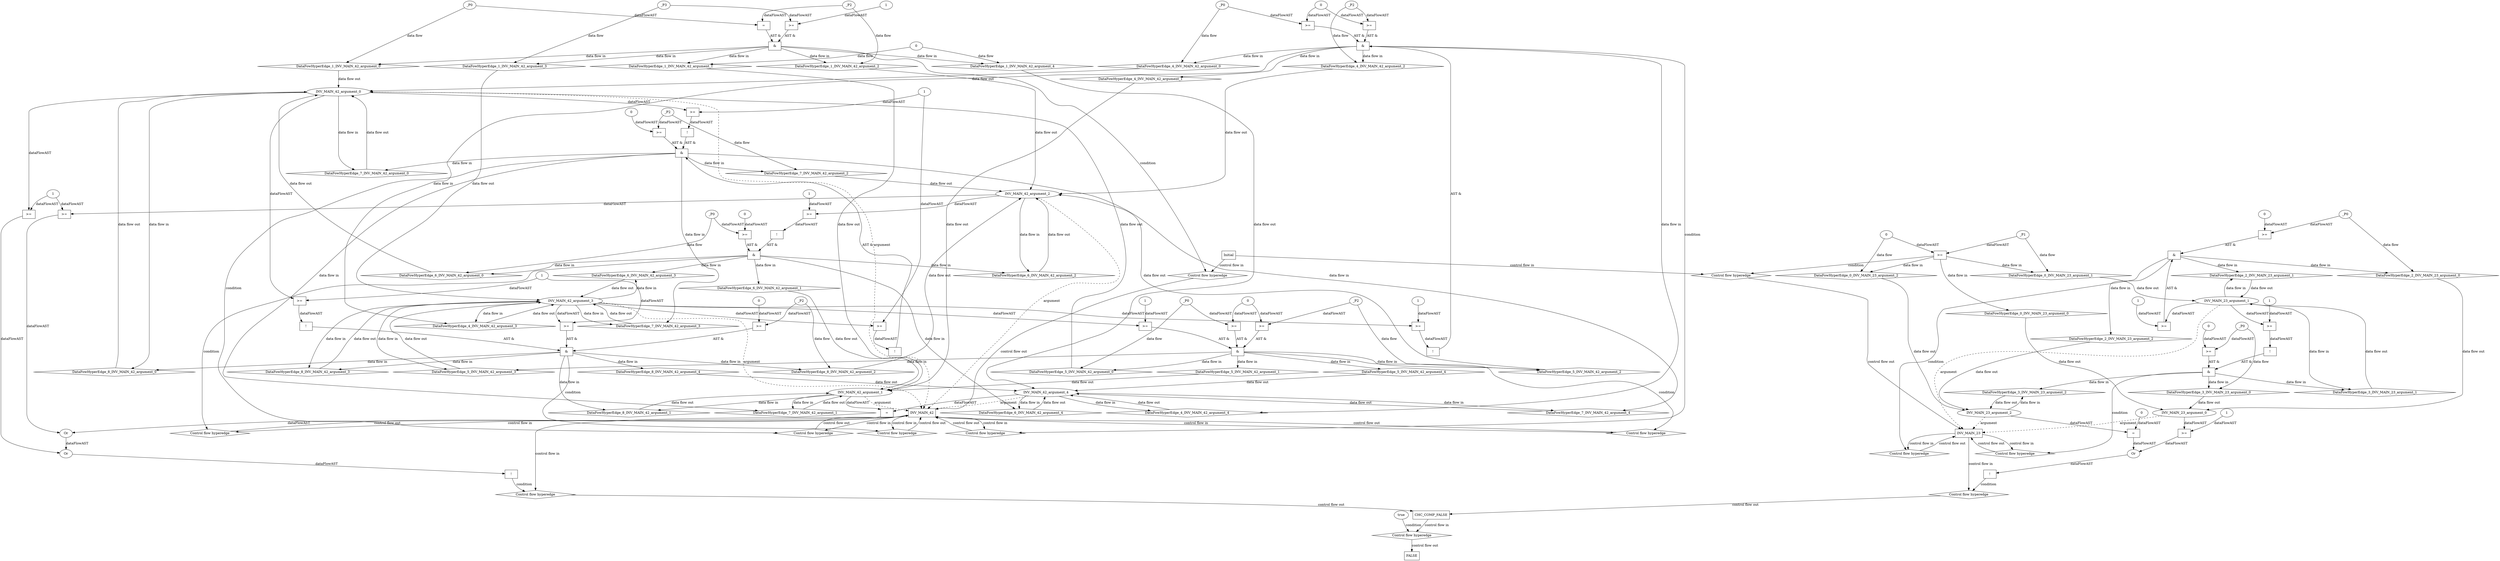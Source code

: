 digraph dag {
"CHC_COMP_FALSE" [label="CHC_COMP_FALSE" nodeName="CHC_COMP_FALSE" class=cfn  shape="rect"];
"INV_MAIN_23" [label="INV_MAIN_23" nodeName="INV_MAIN_23" class=cfn  shape="rect"];
"INV_MAIN_42" [label="INV_MAIN_42" nodeName="INV_MAIN_42" class=cfn  shape="rect"];
FALSE [label="FALSE" nodeName=FALSE class=cfn  shape="rect"];
Initial [label="Initial" nodeName=Initial class=cfn  shape="rect"];
ControlFowHyperEdge_0 [label="Control flow hyperedge" nodeName=ControlFowHyperEdge_0 class=controlFlowHyperEdge shape="diamond"];
"Initial" -> ControlFowHyperEdge_0 [label="control flow in"]
ControlFowHyperEdge_0 -> "INV_MAIN_23" [label="control flow out"]
ControlFowHyperEdge_1 [label="Control flow hyperedge" nodeName=ControlFowHyperEdge_1 class=controlFlowHyperEdge shape="diamond"];
"Initial" -> ControlFowHyperEdge_1 [label="control flow in"]
ControlFowHyperEdge_1 -> "INV_MAIN_42" [label="control flow out"]
ControlFowHyperEdge_2 [label="Control flow hyperedge" nodeName=ControlFowHyperEdge_2 class=controlFlowHyperEdge shape="diamond"];
"INV_MAIN_23" -> ControlFowHyperEdge_2 [label="control flow in"]
ControlFowHyperEdge_2 -> "INV_MAIN_23" [label="control flow out"]
ControlFowHyperEdge_3 [label="Control flow hyperedge" nodeName=ControlFowHyperEdge_3 class=controlFlowHyperEdge shape="diamond"];
"INV_MAIN_23" -> ControlFowHyperEdge_3 [label="control flow in"]
ControlFowHyperEdge_3 -> "INV_MAIN_23" [label="control flow out"]
ControlFowHyperEdge_4 [label="Control flow hyperedge" nodeName=ControlFowHyperEdge_4 class=controlFlowHyperEdge shape="diamond"];
"INV_MAIN_42" -> ControlFowHyperEdge_4 [label="control flow in"]
ControlFowHyperEdge_4 -> "INV_MAIN_42" [label="control flow out"]
ControlFowHyperEdge_5 [label="Control flow hyperedge" nodeName=ControlFowHyperEdge_5 class=controlFlowHyperEdge shape="diamond"];
"INV_MAIN_42" -> ControlFowHyperEdge_5 [label="control flow in"]
ControlFowHyperEdge_5 -> "INV_MAIN_42" [label="control flow out"]
ControlFowHyperEdge_6 [label="Control flow hyperedge" nodeName=ControlFowHyperEdge_6 class=controlFlowHyperEdge shape="diamond"];
"INV_MAIN_42" -> ControlFowHyperEdge_6 [label="control flow in"]
ControlFowHyperEdge_6 -> "INV_MAIN_42" [label="control flow out"]
ControlFowHyperEdge_7 [label="Control flow hyperedge" nodeName=ControlFowHyperEdge_7 class=controlFlowHyperEdge shape="diamond"];
"INV_MAIN_42" -> ControlFowHyperEdge_7 [label="control flow in"]
ControlFowHyperEdge_7 -> "INV_MAIN_42" [label="control flow out"]
ControlFowHyperEdge_8 [label="Control flow hyperedge" nodeName=ControlFowHyperEdge_8 class=controlFlowHyperEdge shape="diamond"];
"INV_MAIN_42" -> ControlFowHyperEdge_8 [label="control flow in"]
ControlFowHyperEdge_8 -> "INV_MAIN_42" [label="control flow out"]
ControlFowHyperEdge_9 [label="Control flow hyperedge" nodeName=ControlFowHyperEdge_9 class=controlFlowHyperEdge shape="diamond"];
"INV_MAIN_23" -> ControlFowHyperEdge_9 [label="control flow in"]
ControlFowHyperEdge_9 -> "CHC_COMP_FALSE" [label="control flow out"]
ControlFowHyperEdge_10 [label="Control flow hyperedge" nodeName=ControlFowHyperEdge_10 class=controlFlowHyperEdge shape="diamond"];
"INV_MAIN_42" -> ControlFowHyperEdge_10 [label="control flow in"]
ControlFowHyperEdge_10 -> "CHC_COMP_FALSE" [label="control flow out"]
ControlFowHyperEdge_11 [label="Control flow hyperedge" nodeName=ControlFowHyperEdge_11 class=controlFlowHyperEdge shape="diamond"];
"CHC_COMP_FALSE" -> ControlFowHyperEdge_11 [label="control flow in"]
ControlFowHyperEdge_11 -> "FALSE" [label="control flow out"]
"INV_MAIN_23_argument_0" [label="INV_MAIN_23_argument_0" nodeName=argument0 class=argument  head="INV_MAIN_23" shape="oval"];
"INV_MAIN_23_argument_0" -> "INV_MAIN_23"[label="argument" style="dashed"]
"INV_MAIN_23_argument_1" [label="INV_MAIN_23_argument_1" nodeName=argument1 class=argument  head="INV_MAIN_23" shape="oval"];
"INV_MAIN_23_argument_1" -> "INV_MAIN_23"[label="argument" style="dashed"]
"INV_MAIN_23_argument_2" [label="INV_MAIN_23_argument_2" nodeName=argument2 class=argument  head="INV_MAIN_23" shape="oval"];
"INV_MAIN_23_argument_2" -> "INV_MAIN_23"[label="argument" style="dashed"]
"INV_MAIN_42_argument_0" [label="INV_MAIN_42_argument_0" nodeName=argument0 class=argument  head="INV_MAIN_42" shape="oval"];
"INV_MAIN_42_argument_0" -> "INV_MAIN_42"[label="argument" style="dashed"]
"INV_MAIN_42_argument_1" [label="INV_MAIN_42_argument_1" nodeName=argument1 class=argument  head="INV_MAIN_42" shape="oval"];
"INV_MAIN_42_argument_1" -> "INV_MAIN_42"[label="argument" style="dashed"]
"INV_MAIN_42_argument_2" [label="INV_MAIN_42_argument_2" nodeName=argument2 class=argument  head="INV_MAIN_42" shape="oval"];
"INV_MAIN_42_argument_2" -> "INV_MAIN_42"[label="argument" style="dashed"]
"INV_MAIN_42_argument_3" [label="INV_MAIN_42_argument_3" nodeName=argument3 class=argument  head="INV_MAIN_42" shape="oval"];
"INV_MAIN_42_argument_3" -> "INV_MAIN_42"[label="argument" style="dashed"]
"INV_MAIN_42_argument_4" [label="INV_MAIN_42_argument_4" nodeName=argument4 class=argument  head="INV_MAIN_42" shape="oval"];
"INV_MAIN_42_argument_4" -> "INV_MAIN_42"[label="argument" style="dashed"]

"xxxINV_MAIN_23___Initial_0xxxguard_0_node_0" [label=">=" nodeName="xxxINV_MAIN_23___Initial_0xxxguard_0_node_0" class=Operator  shape="rect"];
"xxxINV_MAIN_23___Initial_0xxxdataFlow1_node_0" -> "xxxINV_MAIN_23___Initial_0xxxguard_0_node_0"[label="dataFlowAST"]
"xxxINV_MAIN_23___Initial_0xxxdataFlow_0_node_0" -> "xxxINV_MAIN_23___Initial_0xxxguard_0_node_0"[label="dataFlowAST"]

"xxxINV_MAIN_23___Initial_0xxxguard_0_node_0" -> "ControlFowHyperEdge_0" [label="condition"];
"xxxINV_MAIN_23___Initial_0xxxdataFlow_0_node_0" [label="_P1" nodeName="xxxINV_MAIN_23___Initial_0xxxdataFlow_0_node_0" class=Constant ];

"xxxINV_MAIN_23___Initial_0xxxdataFlow_0_node_0" -> "DataFowHyperEdge_0_INV_MAIN_23_argument_1" [label="data flow"];
"xxxINV_MAIN_23___Initial_0xxxdataFlow1_node_0" [label="0" nodeName="xxxINV_MAIN_23___Initial_0xxxdataFlow1_node_0" class=Literal ];

"xxxINV_MAIN_23___Initial_0xxxdataFlow1_node_0" -> "DataFowHyperEdge_0_INV_MAIN_23_argument_2" [label="data flow"];
"xxxINV_MAIN_42___Initial_1xxx_and" [label="&" nodeName="xxxINV_MAIN_42___Initial_1xxx_and" class=Operator shape="rect"];
"xxxINV_MAIN_42___Initial_1xxxguard_0_node_0" [label=">=" nodeName="xxxINV_MAIN_42___Initial_1xxxguard_0_node_0" class=Operator  shape="rect"];
"xxxINV_MAIN_42___Initial_1xxxguard_0_node_2" [label="1" nodeName="xxxINV_MAIN_42___Initial_1xxxguard_0_node_2" class=Literal ];
"xxxINV_MAIN_42___Initial_1xxxdataFlow3_node_0" -> "xxxINV_MAIN_42___Initial_1xxxguard_0_node_0"[label="dataFlowAST"]
"xxxINV_MAIN_42___Initial_1xxxguard_0_node_2" -> "xxxINV_MAIN_42___Initial_1xxxguard_0_node_0"[label="dataFlowAST"]

"xxxINV_MAIN_42___Initial_1xxxguard_0_node_0" -> "xxxINV_MAIN_42___Initial_1xxx_and" [label="AST &"];
"xxxINV_MAIN_42___Initial_1xxxguard1_node_0" [label="=" nodeName="xxxINV_MAIN_42___Initial_1xxxguard1_node_0" class=Operator  shape="rect"];
"xxxINV_MAIN_42___Initial_1xxxdataFlow_0_node_0" -> "xxxINV_MAIN_42___Initial_1xxxguard1_node_0"[label="dataFlowAST"]
"xxxINV_MAIN_42___Initial_1xxxdataFlow4_node_0" -> "xxxINV_MAIN_42___Initial_1xxxguard1_node_0"[label="dataFlowAST"]

"xxxINV_MAIN_42___Initial_1xxxguard1_node_0" -> "xxxINV_MAIN_42___Initial_1xxx_and" [label="AST &"];
"xxxINV_MAIN_42___Initial_1xxx_and" -> "ControlFowHyperEdge_1" [label="condition"];
"xxxINV_MAIN_42___Initial_1xxxdataFlow_0_node_0" [label="_P0" nodeName="xxxINV_MAIN_42___Initial_1xxxdataFlow_0_node_0" class=Constant ];

"xxxINV_MAIN_42___Initial_1xxxdataFlow_0_node_0" -> "DataFowHyperEdge_1_INV_MAIN_42_argument_0" [label="data flow"];
"xxxINV_MAIN_42___Initial_1xxxdataFlow1_node_0" [label="0" nodeName="xxxINV_MAIN_42___Initial_1xxxdataFlow1_node_0" class=Literal ];

"xxxINV_MAIN_42___Initial_1xxxdataFlow1_node_0" -> "DataFowHyperEdge_1_INV_MAIN_42_argument_4" [label="data flow"];

"xxxINV_MAIN_42___Initial_1xxxdataFlow1_node_0" -> "DataFowHyperEdge_1_INV_MAIN_42_argument_1" [label="data flow"];
"xxxINV_MAIN_42___Initial_1xxxdataFlow3_node_0" [label="_P3" nodeName="xxxINV_MAIN_42___Initial_1xxxdataFlow3_node_0" class=Constant ];

"xxxINV_MAIN_42___Initial_1xxxdataFlow3_node_0" -> "DataFowHyperEdge_1_INV_MAIN_42_argument_3" [label="data flow"];
"xxxINV_MAIN_42___Initial_1xxxdataFlow4_node_0" [label="_P2" nodeName="xxxINV_MAIN_42___Initial_1xxxdataFlow4_node_0" class=Constant ];

"xxxINV_MAIN_42___Initial_1xxxdataFlow4_node_0" -> "DataFowHyperEdge_1_INV_MAIN_42_argument_2" [label="data flow"];
"xxxINV_MAIN_23___INV_MAIN_23_2xxx_and" [label="&" nodeName="xxxINV_MAIN_23___INV_MAIN_23_2xxx_and" class=Operator shape="rect"];
"xxxINV_MAIN_23___INV_MAIN_23_2xxxguard_0_node_0" [label=">=" nodeName="xxxINV_MAIN_23___INV_MAIN_23_2xxxguard_0_node_0" class=Operator  shape="rect"];
"xxxINV_MAIN_23___INV_MAIN_23_2xxxguard_0_node_2" [label="1" nodeName="xxxINV_MAIN_23___INV_MAIN_23_2xxxguard_0_node_2" class=Literal ];
"INV_MAIN_23_argument_1" -> "xxxINV_MAIN_23___INV_MAIN_23_2xxxguard_0_node_0"[label="dataFlowAST"]
"xxxINV_MAIN_23___INV_MAIN_23_2xxxguard_0_node_2" -> "xxxINV_MAIN_23___INV_MAIN_23_2xxxguard_0_node_0"[label="dataFlowAST"]

"xxxINV_MAIN_23___INV_MAIN_23_2xxxguard_0_node_0" -> "xxxINV_MAIN_23___INV_MAIN_23_2xxx_and" [label="AST &"];
"xxxINV_MAIN_23___INV_MAIN_23_2xxxguard1_node_0" [label=">=" nodeName="xxxINV_MAIN_23___INV_MAIN_23_2xxxguard1_node_0" class=Operator  shape="rect"];
"xxxINV_MAIN_23___INV_MAIN_23_2xxxguard1_node_2" [label="0" nodeName="xxxINV_MAIN_23___INV_MAIN_23_2xxxguard1_node_2" class=Literal ];
"xxxINV_MAIN_23___INV_MAIN_23_2xxxdataFlow_0_node_0" -> "xxxINV_MAIN_23___INV_MAIN_23_2xxxguard1_node_0"[label="dataFlowAST"]
"xxxINV_MAIN_23___INV_MAIN_23_2xxxguard1_node_2" -> "xxxINV_MAIN_23___INV_MAIN_23_2xxxguard1_node_0"[label="dataFlowAST"]

"xxxINV_MAIN_23___INV_MAIN_23_2xxxguard1_node_0" -> "xxxINV_MAIN_23___INV_MAIN_23_2xxx_and" [label="AST &"];
"xxxINV_MAIN_23___INV_MAIN_23_2xxx_and" -> "ControlFowHyperEdge_2" [label="condition"];
"xxxINV_MAIN_23___INV_MAIN_23_2xxxdataFlow_0_node_0" [label="_P0" nodeName="xxxINV_MAIN_23___INV_MAIN_23_2xxxdataFlow_0_node_0" class=Constant ];

"xxxINV_MAIN_23___INV_MAIN_23_2xxxdataFlow_0_node_0" -> "DataFowHyperEdge_2_INV_MAIN_23_argument_0" [label="data flow"];
"xxxINV_MAIN_23___INV_MAIN_23_3xxx_and" [label="&" nodeName="xxxINV_MAIN_23___INV_MAIN_23_3xxx_and" class=Operator shape="rect"];
"xxxINV_MAIN_23___INV_MAIN_23_3xxxguard_0_node_0" [label="!" nodeName="xxxINV_MAIN_23___INV_MAIN_23_3xxxguard_0_node_0" class=Operator shape="rect"];
"xxxINV_MAIN_23___INV_MAIN_23_3xxxguard_0_node_1" [label=">=" nodeName="xxxINV_MAIN_23___INV_MAIN_23_3xxxguard_0_node_1" class=Operator  shape="rect"];
"xxxINV_MAIN_23___INV_MAIN_23_3xxxguard_0_node_3" [label="1" nodeName="xxxINV_MAIN_23___INV_MAIN_23_3xxxguard_0_node_3" class=Literal ];
"xxxINV_MAIN_23___INV_MAIN_23_3xxxguard_0_node_1" -> "xxxINV_MAIN_23___INV_MAIN_23_3xxxguard_0_node_0"[label="dataFlowAST"]
"INV_MAIN_23_argument_1" -> "xxxINV_MAIN_23___INV_MAIN_23_3xxxguard_0_node_1"[label="dataFlowAST"]
"xxxINV_MAIN_23___INV_MAIN_23_3xxxguard_0_node_3" -> "xxxINV_MAIN_23___INV_MAIN_23_3xxxguard_0_node_1"[label="dataFlowAST"]

"xxxINV_MAIN_23___INV_MAIN_23_3xxxguard_0_node_0" -> "xxxINV_MAIN_23___INV_MAIN_23_3xxx_and" [label="AST &"];
"xxxINV_MAIN_23___INV_MAIN_23_3xxxguard1_node_0" [label=">=" nodeName="xxxINV_MAIN_23___INV_MAIN_23_3xxxguard1_node_0" class=Operator  shape="rect"];
"xxxINV_MAIN_23___INV_MAIN_23_3xxxguard1_node_2" [label="0" nodeName="xxxINV_MAIN_23___INV_MAIN_23_3xxxguard1_node_2" class=Literal ];
"xxxINV_MAIN_23___INV_MAIN_23_3xxxdataFlow_0_node_0" -> "xxxINV_MAIN_23___INV_MAIN_23_3xxxguard1_node_0"[label="dataFlowAST"]
"xxxINV_MAIN_23___INV_MAIN_23_3xxxguard1_node_2" -> "xxxINV_MAIN_23___INV_MAIN_23_3xxxguard1_node_0"[label="dataFlowAST"]

"xxxINV_MAIN_23___INV_MAIN_23_3xxxguard1_node_0" -> "xxxINV_MAIN_23___INV_MAIN_23_3xxx_and" [label="AST &"];
"xxxINV_MAIN_23___INV_MAIN_23_3xxx_and" -> "ControlFowHyperEdge_3" [label="condition"];
"xxxINV_MAIN_23___INV_MAIN_23_3xxxdataFlow_0_node_0" [label="_P0" nodeName="xxxINV_MAIN_23___INV_MAIN_23_3xxxdataFlow_0_node_0" class=Constant ];

"xxxINV_MAIN_23___INV_MAIN_23_3xxxdataFlow_0_node_0" -> "DataFowHyperEdge_3_INV_MAIN_23_argument_0" [label="data flow"];
"xxxINV_MAIN_42___INV_MAIN_42_4xxx_and" [label="&" nodeName="xxxINV_MAIN_42___INV_MAIN_42_4xxx_and" class=Operator shape="rect"];
"xxxINV_MAIN_42___INV_MAIN_42_4xxxguard_0_node_0" [label="!" nodeName="xxxINV_MAIN_42___INV_MAIN_42_4xxxguard_0_node_0" class=Operator shape="rect"];
"xxxINV_MAIN_42___INV_MAIN_42_4xxxguard_0_node_1" [label=">=" nodeName="xxxINV_MAIN_42___INV_MAIN_42_4xxxguard_0_node_1" class=Operator  shape="rect"];
"xxxINV_MAIN_42___INV_MAIN_42_4xxxguard_0_node_3" [label="1" nodeName="xxxINV_MAIN_42___INV_MAIN_42_4xxxguard_0_node_3" class=Literal ];
"xxxINV_MAIN_42___INV_MAIN_42_4xxxguard_0_node_1" -> "xxxINV_MAIN_42___INV_MAIN_42_4xxxguard_0_node_0"[label="dataFlowAST"]
"INV_MAIN_42_argument_3" -> "xxxINV_MAIN_42___INV_MAIN_42_4xxxguard_0_node_1"[label="dataFlowAST"]
"xxxINV_MAIN_42___INV_MAIN_42_4xxxguard_0_node_3" -> "xxxINV_MAIN_42___INV_MAIN_42_4xxxguard_0_node_1"[label="dataFlowAST"]

"xxxINV_MAIN_42___INV_MAIN_42_4xxxguard_0_node_0" -> "xxxINV_MAIN_42___INV_MAIN_42_4xxx_and" [label="AST &"];
"xxxINV_MAIN_42___INV_MAIN_42_4xxxguard1_node_0" [label=">=" nodeName="xxxINV_MAIN_42___INV_MAIN_42_4xxxguard1_node_0" class=Operator  shape="rect"];
"xxxINV_MAIN_42___INV_MAIN_42_4xxxguard1_node_2" [label="0" nodeName="xxxINV_MAIN_42___INV_MAIN_42_4xxxguard1_node_2" class=Literal ];
"xxxINV_MAIN_42___INV_MAIN_42_4xxxdataFlow_0_node_0" -> "xxxINV_MAIN_42___INV_MAIN_42_4xxxguard1_node_0"[label="dataFlowAST"]
"xxxINV_MAIN_42___INV_MAIN_42_4xxxguard1_node_2" -> "xxxINV_MAIN_42___INV_MAIN_42_4xxxguard1_node_0"[label="dataFlowAST"]

"xxxINV_MAIN_42___INV_MAIN_42_4xxxguard1_node_0" -> "xxxINV_MAIN_42___INV_MAIN_42_4xxx_and" [label="AST &"];
"xxxINV_MAIN_42___INV_MAIN_42_4xxxguard2_node_0" [label=">=" nodeName="xxxINV_MAIN_42___INV_MAIN_42_4xxxguard2_node_0" class=Operator  shape="rect"];
"xxxINV_MAIN_42___INV_MAIN_42_4xxxdataFlow1_node_0" -> "xxxINV_MAIN_42___INV_MAIN_42_4xxxguard2_node_0"[label="dataFlowAST"]
"xxxINV_MAIN_42___INV_MAIN_42_4xxxguard1_node_2" -> "xxxINV_MAIN_42___INV_MAIN_42_4xxxguard2_node_0"[label="dataFlowAST"]

"xxxINV_MAIN_42___INV_MAIN_42_4xxxguard2_node_0" -> "xxxINV_MAIN_42___INV_MAIN_42_4xxx_and" [label="AST &"];
"xxxINV_MAIN_42___INV_MAIN_42_4xxx_and" -> "ControlFowHyperEdge_4" [label="condition"];
"xxxINV_MAIN_42___INV_MAIN_42_4xxxdataFlow_0_node_0" [label="_P0" nodeName="xxxINV_MAIN_42___INV_MAIN_42_4xxxdataFlow_0_node_0" class=Constant ];

"xxxINV_MAIN_42___INV_MAIN_42_4xxxdataFlow_0_node_0" -> "DataFowHyperEdge_4_INV_MAIN_42_argument_0" [label="data flow"];
"xxxINV_MAIN_42___INV_MAIN_42_4xxxdataFlow1_node_0" [label="_P2" nodeName="xxxINV_MAIN_42___INV_MAIN_42_4xxxdataFlow1_node_0" class=Constant ];

"xxxINV_MAIN_42___INV_MAIN_42_4xxxdataFlow1_node_0" -> "DataFowHyperEdge_4_INV_MAIN_42_argument_2" [label="data flow"];
"xxxINV_MAIN_42___INV_MAIN_42_5xxx_and" [label="&" nodeName="xxxINV_MAIN_42___INV_MAIN_42_5xxx_and" class=Operator shape="rect"];
"xxxINV_MAIN_42___INV_MAIN_42_5xxxguard_0_node_0" [label=">=" nodeName="xxxINV_MAIN_42___INV_MAIN_42_5xxxguard_0_node_0" class=Operator  shape="rect"];
"xxxINV_MAIN_42___INV_MAIN_42_5xxxguard_0_node_2" [label="0" nodeName="xxxINV_MAIN_42___INV_MAIN_42_5xxxguard_0_node_2" class=Literal ];
"xxxINV_MAIN_42___INV_MAIN_42_5xxxdataFlow_0_node_0" -> "xxxINV_MAIN_42___INV_MAIN_42_5xxxguard_0_node_0"[label="dataFlowAST"]
"xxxINV_MAIN_42___INV_MAIN_42_5xxxguard_0_node_2" -> "xxxINV_MAIN_42___INV_MAIN_42_5xxxguard_0_node_0"[label="dataFlowAST"]

"xxxINV_MAIN_42___INV_MAIN_42_5xxxguard_0_node_0" -> "xxxINV_MAIN_42___INV_MAIN_42_5xxx_and" [label="AST &"];
"xxxINV_MAIN_42___INV_MAIN_42_5xxxguard1_node_0" [label=">=" nodeName="xxxINV_MAIN_42___INV_MAIN_42_5xxxguard1_node_0" class=Operator  shape="rect"];
"xxxINV_MAIN_42___INV_MAIN_42_5xxxdataFlow1_node_0" -> "xxxINV_MAIN_42___INV_MAIN_42_5xxxguard1_node_0"[label="dataFlowAST"]
"xxxINV_MAIN_42___INV_MAIN_42_5xxxguard_0_node_2" -> "xxxINV_MAIN_42___INV_MAIN_42_5xxxguard1_node_0"[label="dataFlowAST"]

"xxxINV_MAIN_42___INV_MAIN_42_5xxxguard1_node_0" -> "xxxINV_MAIN_42___INV_MAIN_42_5xxx_and" [label="AST &"];
"xxxINV_MAIN_42___INV_MAIN_42_5xxxguard2_node_0" [label=">=" nodeName="xxxINV_MAIN_42___INV_MAIN_42_5xxxguard2_node_0" class=Operator  shape="rect"];
"xxxINV_MAIN_42___INV_MAIN_42_5xxxguard2_node_2" [label="1" nodeName="xxxINV_MAIN_42___INV_MAIN_42_5xxxguard2_node_2" class=Literal ];
"INV_MAIN_42_argument_3" -> "xxxINV_MAIN_42___INV_MAIN_42_5xxxguard2_node_0"[label="dataFlowAST"]
"xxxINV_MAIN_42___INV_MAIN_42_5xxxguard2_node_2" -> "xxxINV_MAIN_42___INV_MAIN_42_5xxxguard2_node_0"[label="dataFlowAST"]

"xxxINV_MAIN_42___INV_MAIN_42_5xxxguard2_node_0" -> "xxxINV_MAIN_42___INV_MAIN_42_5xxx_and" [label="AST &"];
"xxxINV_MAIN_42___INV_MAIN_42_5xxx_and" -> "ControlFowHyperEdge_5" [label="condition"];
"xxxINV_MAIN_42___INV_MAIN_42_5xxxdataFlow_0_node_0" [label="_P0" nodeName="xxxINV_MAIN_42___INV_MAIN_42_5xxxdataFlow_0_node_0" class=Constant ];

"xxxINV_MAIN_42___INV_MAIN_42_5xxxdataFlow_0_node_0" -> "DataFowHyperEdge_5_INV_MAIN_42_argument_0" [label="data flow"];
"xxxINV_MAIN_42___INV_MAIN_42_5xxxdataFlow1_node_0" [label="_P2" nodeName="xxxINV_MAIN_42___INV_MAIN_42_5xxxdataFlow1_node_0" class=Constant ];

"xxxINV_MAIN_42___INV_MAIN_42_5xxxdataFlow1_node_0" -> "DataFowHyperEdge_5_INV_MAIN_42_argument_2" [label="data flow"];
"xxxINV_MAIN_42___INV_MAIN_42_6xxx_and" [label="&" nodeName="xxxINV_MAIN_42___INV_MAIN_42_6xxx_and" class=Operator shape="rect"];
"xxxINV_MAIN_42___INV_MAIN_42_6xxxguard_0_node_0" [label="!" nodeName="xxxINV_MAIN_42___INV_MAIN_42_6xxxguard_0_node_0" class=Operator shape="rect"];
"xxxINV_MAIN_42___INV_MAIN_42_6xxxguard_0_node_1" [label=">=" nodeName="xxxINV_MAIN_42___INV_MAIN_42_6xxxguard_0_node_1" class=Operator  shape="rect"];
"xxxINV_MAIN_42___INV_MAIN_42_6xxxguard_0_node_3" [label="1" nodeName="xxxINV_MAIN_42___INV_MAIN_42_6xxxguard_0_node_3" class=Literal ];
"xxxINV_MAIN_42___INV_MAIN_42_6xxxguard_0_node_1" -> "xxxINV_MAIN_42___INV_MAIN_42_6xxxguard_0_node_0"[label="dataFlowAST"]
"INV_MAIN_42_argument_2" -> "xxxINV_MAIN_42___INV_MAIN_42_6xxxguard_0_node_1"[label="dataFlowAST"]
"xxxINV_MAIN_42___INV_MAIN_42_6xxxguard_0_node_3" -> "xxxINV_MAIN_42___INV_MAIN_42_6xxxguard_0_node_1"[label="dataFlowAST"]

"xxxINV_MAIN_42___INV_MAIN_42_6xxxguard_0_node_0" -> "xxxINV_MAIN_42___INV_MAIN_42_6xxx_and" [label="AST &"];
"xxxINV_MAIN_42___INV_MAIN_42_6xxxguard1_node_0" [label=">=" nodeName="xxxINV_MAIN_42___INV_MAIN_42_6xxxguard1_node_0" class=Operator  shape="rect"];
"xxxINV_MAIN_42___INV_MAIN_42_6xxxguard1_node_2" [label="0" nodeName="xxxINV_MAIN_42___INV_MAIN_42_6xxxguard1_node_2" class=Literal ];
"xxxINV_MAIN_42___INV_MAIN_42_6xxxdataFlow_0_node_0" -> "xxxINV_MAIN_42___INV_MAIN_42_6xxxguard1_node_0"[label="dataFlowAST"]
"xxxINV_MAIN_42___INV_MAIN_42_6xxxguard1_node_2" -> "xxxINV_MAIN_42___INV_MAIN_42_6xxxguard1_node_0"[label="dataFlowAST"]

"xxxINV_MAIN_42___INV_MAIN_42_6xxxguard1_node_0" -> "xxxINV_MAIN_42___INV_MAIN_42_6xxx_and" [label="AST &"];
"xxxINV_MAIN_42___INV_MAIN_42_6xxx_and" -> "ControlFowHyperEdge_6" [label="condition"];
"xxxINV_MAIN_42___INV_MAIN_42_6xxxdataFlow_0_node_0" [label="_P0" nodeName="xxxINV_MAIN_42___INV_MAIN_42_6xxxdataFlow_0_node_0" class=Constant ];

"xxxINV_MAIN_42___INV_MAIN_42_6xxxdataFlow_0_node_0" -> "DataFowHyperEdge_6_INV_MAIN_42_argument_0" [label="data flow"];
"xxxINV_MAIN_42___INV_MAIN_42_7xxx_and" [label="&" nodeName="xxxINV_MAIN_42___INV_MAIN_42_7xxx_and" class=Operator shape="rect"];
"xxxINV_MAIN_42___INV_MAIN_42_7xxxguard_0_node_0" [label="!" nodeName="xxxINV_MAIN_42___INV_MAIN_42_7xxxguard_0_node_0" class=Operator shape="rect"];
"xxxINV_MAIN_42___INV_MAIN_42_7xxxguard_0_node_1" [label=">=" nodeName="xxxINV_MAIN_42___INV_MAIN_42_7xxxguard_0_node_1" class=Operator  shape="rect"];
"xxxINV_MAIN_42___INV_MAIN_42_7xxxguard_0_node_3" [label="1" nodeName="xxxINV_MAIN_42___INV_MAIN_42_7xxxguard_0_node_3" class=Literal ];
"xxxINV_MAIN_42___INV_MAIN_42_7xxxguard_0_node_1" -> "xxxINV_MAIN_42___INV_MAIN_42_7xxxguard_0_node_0"[label="dataFlowAST"]
"INV_MAIN_42_argument_3" -> "xxxINV_MAIN_42___INV_MAIN_42_7xxxguard_0_node_1"[label="dataFlowAST"]
"xxxINV_MAIN_42___INV_MAIN_42_7xxxguard_0_node_3" -> "xxxINV_MAIN_42___INV_MAIN_42_7xxxguard_0_node_1"[label="dataFlowAST"]

"xxxINV_MAIN_42___INV_MAIN_42_7xxxguard_0_node_0" -> "xxxINV_MAIN_42___INV_MAIN_42_7xxx_and" [label="AST &"];
"xxxINV_MAIN_42___INV_MAIN_42_7xxxguard1_node_0" [label=">=" nodeName="xxxINV_MAIN_42___INV_MAIN_42_7xxxguard1_node_0" class=Operator  shape="rect"];
"xxxINV_MAIN_42___INV_MAIN_42_7xxxguard1_node_2" [label="0" nodeName="xxxINV_MAIN_42___INV_MAIN_42_7xxxguard1_node_2" class=Literal ];
"xxxINV_MAIN_42___INV_MAIN_42_7xxxdataFlow_0_node_0" -> "xxxINV_MAIN_42___INV_MAIN_42_7xxxguard1_node_0"[label="dataFlowAST"]
"xxxINV_MAIN_42___INV_MAIN_42_7xxxguard1_node_2" -> "xxxINV_MAIN_42___INV_MAIN_42_7xxxguard1_node_0"[label="dataFlowAST"]

"xxxINV_MAIN_42___INV_MAIN_42_7xxxguard1_node_0" -> "xxxINV_MAIN_42___INV_MAIN_42_7xxx_and" [label="AST &"];
"xxxINV_MAIN_42___INV_MAIN_42_7xxxguard2_node_0" [label="!" nodeName="xxxINV_MAIN_42___INV_MAIN_42_7xxxguard2_node_0" class=Operator shape="rect"];
"xxxINV_MAIN_42___INV_MAIN_42_7xxxguard2_node_1" [label=">=" nodeName="xxxINV_MAIN_42___INV_MAIN_42_7xxxguard2_node_1" class=Operator  shape="rect"];
"xxxINV_MAIN_42___INV_MAIN_42_7xxxguard2_node_1" -> "xxxINV_MAIN_42___INV_MAIN_42_7xxxguard2_node_0"[label="dataFlowAST"]
"INV_MAIN_42_argument_0" -> "xxxINV_MAIN_42___INV_MAIN_42_7xxxguard2_node_1"[label="dataFlowAST"]
"xxxINV_MAIN_42___INV_MAIN_42_7xxxguard_0_node_3" -> "xxxINV_MAIN_42___INV_MAIN_42_7xxxguard2_node_1"[label="dataFlowAST"]

"xxxINV_MAIN_42___INV_MAIN_42_7xxxguard2_node_0" -> "xxxINV_MAIN_42___INV_MAIN_42_7xxx_and" [label="AST &"];
"xxxINV_MAIN_42___INV_MAIN_42_7xxx_and" -> "ControlFowHyperEdge_7" [label="condition"];
"xxxINV_MAIN_42___INV_MAIN_42_7xxxdataFlow_0_node_0" [label="_P2" nodeName="xxxINV_MAIN_42___INV_MAIN_42_7xxxdataFlow_0_node_0" class=Constant ];

"xxxINV_MAIN_42___INV_MAIN_42_7xxxdataFlow_0_node_0" -> "DataFowHyperEdge_7_INV_MAIN_42_argument_2" [label="data flow"];
"xxxINV_MAIN_42___INV_MAIN_42_8xxx_and" [label="&" nodeName="xxxINV_MAIN_42___INV_MAIN_42_8xxx_and" class=Operator shape="rect"];
"xxxINV_MAIN_42___INV_MAIN_42_8xxxguard_0_node_0" [label=">=" nodeName="xxxINV_MAIN_42___INV_MAIN_42_8xxxguard_0_node_0" class=Operator  shape="rect"];
"xxxINV_MAIN_42___INV_MAIN_42_8xxxguard_0_node_2" [label="1" nodeName="xxxINV_MAIN_42___INV_MAIN_42_8xxxguard_0_node_2" class=Literal ];
"INV_MAIN_42_argument_3" -> "xxxINV_MAIN_42___INV_MAIN_42_8xxxguard_0_node_0"[label="dataFlowAST"]
"xxxINV_MAIN_42___INV_MAIN_42_8xxxguard_0_node_2" -> "xxxINV_MAIN_42___INV_MAIN_42_8xxxguard_0_node_0"[label="dataFlowAST"]

"xxxINV_MAIN_42___INV_MAIN_42_8xxxguard_0_node_0" -> "xxxINV_MAIN_42___INV_MAIN_42_8xxx_and" [label="AST &"];
"xxxINV_MAIN_42___INV_MAIN_42_8xxxguard1_node_0" [label=">=" nodeName="xxxINV_MAIN_42___INV_MAIN_42_8xxxguard1_node_0" class=Operator  shape="rect"];
"xxxINV_MAIN_42___INV_MAIN_42_8xxxguard1_node_2" [label="0" nodeName="xxxINV_MAIN_42___INV_MAIN_42_8xxxguard1_node_2" class=Literal ];
"xxxINV_MAIN_42___INV_MAIN_42_8xxxdataFlow_0_node_0" -> "xxxINV_MAIN_42___INV_MAIN_42_8xxxguard1_node_0"[label="dataFlowAST"]
"xxxINV_MAIN_42___INV_MAIN_42_8xxxguard1_node_2" -> "xxxINV_MAIN_42___INV_MAIN_42_8xxxguard1_node_0"[label="dataFlowAST"]

"xxxINV_MAIN_42___INV_MAIN_42_8xxxguard1_node_0" -> "xxxINV_MAIN_42___INV_MAIN_42_8xxx_and" [label="AST &"];
"xxxINV_MAIN_42___INV_MAIN_42_8xxxguard2_node_0" [label="!" nodeName="xxxINV_MAIN_42___INV_MAIN_42_8xxxguard2_node_0" class=Operator shape="rect"];
"xxxINV_MAIN_42___INV_MAIN_42_8xxxguard2_node_1" [label=">=" nodeName="xxxINV_MAIN_42___INV_MAIN_42_8xxxguard2_node_1" class=Operator  shape="rect"];
"xxxINV_MAIN_42___INV_MAIN_42_8xxxguard2_node_1" -> "xxxINV_MAIN_42___INV_MAIN_42_8xxxguard2_node_0"[label="dataFlowAST"]
"INV_MAIN_42_argument_0" -> "xxxINV_MAIN_42___INV_MAIN_42_8xxxguard2_node_1"[label="dataFlowAST"]
"xxxINV_MAIN_42___INV_MAIN_42_8xxxguard_0_node_2" -> "xxxINV_MAIN_42___INV_MAIN_42_8xxxguard2_node_1"[label="dataFlowAST"]

"xxxINV_MAIN_42___INV_MAIN_42_8xxxguard2_node_0" -> "xxxINV_MAIN_42___INV_MAIN_42_8xxx_and" [label="AST &"];
"xxxINV_MAIN_42___INV_MAIN_42_8xxx_and" -> "ControlFowHyperEdge_8" [label="condition"];
"xxxINV_MAIN_42___INV_MAIN_42_8xxxdataFlow_0_node_0" [label="_P2" nodeName="xxxINV_MAIN_42___INV_MAIN_42_8xxxdataFlow_0_node_0" class=Constant ];

"xxxINV_MAIN_42___INV_MAIN_42_8xxxdataFlow_0_node_0" -> "DataFowHyperEdge_8_INV_MAIN_42_argument_2" [label="data flow"];
"xxxCHC_COMP_FALSE___INV_MAIN_23_9xxxguard_0_node_0" [label="!" nodeName="xxxCHC_COMP_FALSE___INV_MAIN_23_9xxxguard_0_node_0" class=Operator shape="rect"];
"xxxCHC_COMP_FALSE___INV_MAIN_23_9xxxguard_0_node_1" [label="Or" nodeName="xxxCHC_COMP_FALSE___INV_MAIN_23_9xxxguard_0_node_1" class=Operator ];
"xxxCHC_COMP_FALSE___INV_MAIN_23_9xxxguard_0_node_2" [label="=" nodeName="xxxCHC_COMP_FALSE___INV_MAIN_23_9xxxguard_0_node_2" class=Operator  shape="rect"];
"xxxCHC_COMP_FALSE___INV_MAIN_23_9xxxguard_0_node_4" [label="0" nodeName="xxxCHC_COMP_FALSE___INV_MAIN_23_9xxxguard_0_node_4" class=Literal ];
"xxxCHC_COMP_FALSE___INV_MAIN_23_9xxxguard_0_node_5" [label=">=" nodeName="xxxCHC_COMP_FALSE___INV_MAIN_23_9xxxguard_0_node_5" class=Operator  shape="rect"];
"xxxCHC_COMP_FALSE___INV_MAIN_23_9xxxguard_0_node_7" [label="1" nodeName="xxxCHC_COMP_FALSE___INV_MAIN_23_9xxxguard_0_node_7" class=Literal ];
"xxxCHC_COMP_FALSE___INV_MAIN_23_9xxxguard_0_node_1" -> "xxxCHC_COMP_FALSE___INV_MAIN_23_9xxxguard_0_node_0"[label="dataFlowAST"]
"xxxCHC_COMP_FALSE___INV_MAIN_23_9xxxguard_0_node_2" -> "xxxCHC_COMP_FALSE___INV_MAIN_23_9xxxguard_0_node_1"[label="dataFlowAST"]
"xxxCHC_COMP_FALSE___INV_MAIN_23_9xxxguard_0_node_5" -> "xxxCHC_COMP_FALSE___INV_MAIN_23_9xxxguard_0_node_1"[label="dataFlowAST"]
"INV_MAIN_23_argument_2" -> "xxxCHC_COMP_FALSE___INV_MAIN_23_9xxxguard_0_node_2"[label="dataFlowAST"]
"xxxCHC_COMP_FALSE___INV_MAIN_23_9xxxguard_0_node_4" -> "xxxCHC_COMP_FALSE___INV_MAIN_23_9xxxguard_0_node_2"[label="dataFlowAST"]
"INV_MAIN_23_argument_0" -> "xxxCHC_COMP_FALSE___INV_MAIN_23_9xxxguard_0_node_5"[label="dataFlowAST"]
"xxxCHC_COMP_FALSE___INV_MAIN_23_9xxxguard_0_node_7" -> "xxxCHC_COMP_FALSE___INV_MAIN_23_9xxxguard_0_node_5"[label="dataFlowAST"]

"xxxCHC_COMP_FALSE___INV_MAIN_23_9xxxguard_0_node_0" -> "ControlFowHyperEdge_9" [label="condition"];
"xxxCHC_COMP_FALSE___INV_MAIN_42_10xxxguard_0_node_0" [label="!" nodeName="xxxCHC_COMP_FALSE___INV_MAIN_42_10xxxguard_0_node_0" class=Operator shape="rect"];
"xxxCHC_COMP_FALSE___INV_MAIN_42_10xxxguard_0_node_1" [label="Or" nodeName="xxxCHC_COMP_FALSE___INV_MAIN_42_10xxxguard_0_node_1" class=Operator ];
"xxxCHC_COMP_FALSE___INV_MAIN_42_10xxxguard_0_node_2" [label="Or" nodeName="xxxCHC_COMP_FALSE___INV_MAIN_42_10xxxguard_0_node_2" class=Operator ];
"xxxCHC_COMP_FALSE___INV_MAIN_42_10xxxguard_0_node_3" [label="=" nodeName="xxxCHC_COMP_FALSE___INV_MAIN_42_10xxxguard_0_node_3" class=Operator  shape="rect"];
"xxxCHC_COMP_FALSE___INV_MAIN_42_10xxxguard_0_node_6" [label=">=" nodeName="xxxCHC_COMP_FALSE___INV_MAIN_42_10xxxguard_0_node_6" class=Operator  shape="rect"];
"xxxCHC_COMP_FALSE___INV_MAIN_42_10xxxguard_0_node_8" [label="1" nodeName="xxxCHC_COMP_FALSE___INV_MAIN_42_10xxxguard_0_node_8" class=Literal ];
"xxxCHC_COMP_FALSE___INV_MAIN_42_10xxxguard_0_node_9" [label=">=" nodeName="xxxCHC_COMP_FALSE___INV_MAIN_42_10xxxguard_0_node_9" class=Operator  shape="rect"];
"xxxCHC_COMP_FALSE___INV_MAIN_42_10xxxguard_0_node_1" -> "xxxCHC_COMP_FALSE___INV_MAIN_42_10xxxguard_0_node_0"[label="dataFlowAST"]
"xxxCHC_COMP_FALSE___INV_MAIN_42_10xxxguard_0_node_2" -> "xxxCHC_COMP_FALSE___INV_MAIN_42_10xxxguard_0_node_1"[label="dataFlowAST"]
"xxxCHC_COMP_FALSE___INV_MAIN_42_10xxxguard_0_node_9" -> "xxxCHC_COMP_FALSE___INV_MAIN_42_10xxxguard_0_node_1"[label="dataFlowAST"]
"xxxCHC_COMP_FALSE___INV_MAIN_42_10xxxguard_0_node_3" -> "xxxCHC_COMP_FALSE___INV_MAIN_42_10xxxguard_0_node_2"[label="dataFlowAST"]
"xxxCHC_COMP_FALSE___INV_MAIN_42_10xxxguard_0_node_6" -> "xxxCHC_COMP_FALSE___INV_MAIN_42_10xxxguard_0_node_2"[label="dataFlowAST"]
"INV_MAIN_42_argument_1" -> "xxxCHC_COMP_FALSE___INV_MAIN_42_10xxxguard_0_node_3"[label="dataFlowAST"]
"INV_MAIN_42_argument_4" -> "xxxCHC_COMP_FALSE___INV_MAIN_42_10xxxguard_0_node_3"[label="dataFlowAST"]
"INV_MAIN_42_argument_2" -> "xxxCHC_COMP_FALSE___INV_MAIN_42_10xxxguard_0_node_6"[label="dataFlowAST"]
"xxxCHC_COMP_FALSE___INV_MAIN_42_10xxxguard_0_node_8" -> "xxxCHC_COMP_FALSE___INV_MAIN_42_10xxxguard_0_node_6"[label="dataFlowAST"]
"INV_MAIN_42_argument_0" -> "xxxCHC_COMP_FALSE___INV_MAIN_42_10xxxguard_0_node_9"[label="dataFlowAST"]
"xxxCHC_COMP_FALSE___INV_MAIN_42_10xxxguard_0_node_8" -> "xxxCHC_COMP_FALSE___INV_MAIN_42_10xxxguard_0_node_9"[label="dataFlowAST"]

"xxxCHC_COMP_FALSE___INV_MAIN_42_10xxxguard_0_node_0" -> "ControlFowHyperEdge_10" [label="condition"];
"xxxFALSE___CHC_COMP_FALSE_11xxxguard_0_node_0" [label="true" nodeName="xxxFALSE___CHC_COMP_FALSE_11xxxguard_0_node_0" class=BoolValue ];

"xxxFALSE___CHC_COMP_FALSE_11xxxguard_0_node_0" -> "ControlFowHyperEdge_11" [label="condition"];
"DataFowHyperEdge_0_INV_MAIN_23_argument_0" [label="DataFowHyperEdge_0_INV_MAIN_23_argument_0" nodeName="DataFowHyperEdge_0_INV_MAIN_23_argument_0" class=DataFlowHyperedge shape="diamond"];
"DataFowHyperEdge_0_INV_MAIN_23_argument_0" -> "INV_MAIN_23_argument_0"[label="data flow out"]
"xxxINV_MAIN_23___Initial_0xxxguard_0_node_0" -> "DataFowHyperEdge_0_INV_MAIN_23_argument_0"[label="data flow in"]
"DataFowHyperEdge_0_INV_MAIN_23_argument_1" [label="DataFowHyperEdge_0_INV_MAIN_23_argument_1" nodeName="DataFowHyperEdge_0_INV_MAIN_23_argument_1" class=DataFlowHyperedge shape="diamond"];
"DataFowHyperEdge_0_INV_MAIN_23_argument_1" -> "INV_MAIN_23_argument_1"[label="data flow out"]
"xxxINV_MAIN_23___Initial_0xxxguard_0_node_0" -> "DataFowHyperEdge_0_INV_MAIN_23_argument_1"[label="data flow in"]
"DataFowHyperEdge_0_INV_MAIN_23_argument_2" [label="DataFowHyperEdge_0_INV_MAIN_23_argument_2" nodeName="DataFowHyperEdge_0_INV_MAIN_23_argument_2" class=DataFlowHyperedge shape="diamond"];
"DataFowHyperEdge_0_INV_MAIN_23_argument_2" -> "INV_MAIN_23_argument_2"[label="data flow out"]
"xxxINV_MAIN_23___Initial_0xxxguard_0_node_0" -> "DataFowHyperEdge_0_INV_MAIN_23_argument_2"[label="data flow in"]
"DataFowHyperEdge_1_INV_MAIN_42_argument_0" [label="DataFowHyperEdge_1_INV_MAIN_42_argument_0" nodeName="DataFowHyperEdge_1_INV_MAIN_42_argument_0" class=DataFlowHyperedge shape="diamond"];
"DataFowHyperEdge_1_INV_MAIN_42_argument_0" -> "INV_MAIN_42_argument_0"[label="data flow out"]
"xxxINV_MAIN_42___Initial_1xxx_and" -> "DataFowHyperEdge_1_INV_MAIN_42_argument_0"[label="data flow in"]
"DataFowHyperEdge_1_INV_MAIN_42_argument_1" [label="DataFowHyperEdge_1_INV_MAIN_42_argument_1" nodeName="DataFowHyperEdge_1_INV_MAIN_42_argument_1" class=DataFlowHyperedge shape="diamond"];
"DataFowHyperEdge_1_INV_MAIN_42_argument_1" -> "INV_MAIN_42_argument_1"[label="data flow out"]
"xxxINV_MAIN_42___Initial_1xxx_and" -> "DataFowHyperEdge_1_INV_MAIN_42_argument_1"[label="data flow in"]
"DataFowHyperEdge_1_INV_MAIN_42_argument_2" [label="DataFowHyperEdge_1_INV_MAIN_42_argument_2" nodeName="DataFowHyperEdge_1_INV_MAIN_42_argument_2" class=DataFlowHyperedge shape="diamond"];
"DataFowHyperEdge_1_INV_MAIN_42_argument_2" -> "INV_MAIN_42_argument_2"[label="data flow out"]
"xxxINV_MAIN_42___Initial_1xxx_and" -> "DataFowHyperEdge_1_INV_MAIN_42_argument_2"[label="data flow in"]
"DataFowHyperEdge_1_INV_MAIN_42_argument_3" [label="DataFowHyperEdge_1_INV_MAIN_42_argument_3" nodeName="DataFowHyperEdge_1_INV_MAIN_42_argument_3" class=DataFlowHyperedge shape="diamond"];
"DataFowHyperEdge_1_INV_MAIN_42_argument_3" -> "INV_MAIN_42_argument_3"[label="data flow out"]
"xxxINV_MAIN_42___Initial_1xxx_and" -> "DataFowHyperEdge_1_INV_MAIN_42_argument_3"[label="data flow in"]
"DataFowHyperEdge_1_INV_MAIN_42_argument_4" [label="DataFowHyperEdge_1_INV_MAIN_42_argument_4" nodeName="DataFowHyperEdge_1_INV_MAIN_42_argument_4" class=DataFlowHyperedge shape="diamond"];
"DataFowHyperEdge_1_INV_MAIN_42_argument_4" -> "INV_MAIN_42_argument_4"[label="data flow out"]
"xxxINV_MAIN_42___Initial_1xxx_and" -> "DataFowHyperEdge_1_INV_MAIN_42_argument_4"[label="data flow in"]
"DataFowHyperEdge_2_INV_MAIN_23_argument_0" [label="DataFowHyperEdge_2_INV_MAIN_23_argument_0" nodeName="DataFowHyperEdge_2_INV_MAIN_23_argument_0" class=DataFlowHyperedge shape="diamond"];
"DataFowHyperEdge_2_INV_MAIN_23_argument_0" -> "INV_MAIN_23_argument_0"[label="data flow out"]
"xxxINV_MAIN_23___INV_MAIN_23_2xxx_and" -> "DataFowHyperEdge_2_INV_MAIN_23_argument_0"[label="data flow in"]
"DataFowHyperEdge_2_INV_MAIN_23_argument_1" [label="DataFowHyperEdge_2_INV_MAIN_23_argument_1" nodeName="DataFowHyperEdge_2_INV_MAIN_23_argument_1" class=DataFlowHyperedge shape="diamond"];
"DataFowHyperEdge_2_INV_MAIN_23_argument_1" -> "INV_MAIN_23_argument_1"[label="data flow out"]
"xxxINV_MAIN_23___INV_MAIN_23_2xxx_and" -> "DataFowHyperEdge_2_INV_MAIN_23_argument_1"[label="data flow in"]
"DataFowHyperEdge_2_INV_MAIN_23_argument_2" [label="DataFowHyperEdge_2_INV_MAIN_23_argument_2" nodeName="DataFowHyperEdge_2_INV_MAIN_23_argument_2" class=DataFlowHyperedge shape="diamond"];
"DataFowHyperEdge_2_INV_MAIN_23_argument_2" -> "INV_MAIN_23_argument_2"[label="data flow out"]
"xxxINV_MAIN_23___INV_MAIN_23_2xxx_and" -> "DataFowHyperEdge_2_INV_MAIN_23_argument_2"[label="data flow in"]
"DataFowHyperEdge_3_INV_MAIN_23_argument_0" [label="DataFowHyperEdge_3_INV_MAIN_23_argument_0" nodeName="DataFowHyperEdge_3_INV_MAIN_23_argument_0" class=DataFlowHyperedge shape="diamond"];
"DataFowHyperEdge_3_INV_MAIN_23_argument_0" -> "INV_MAIN_23_argument_0"[label="data flow out"]
"xxxINV_MAIN_23___INV_MAIN_23_3xxx_and" -> "DataFowHyperEdge_3_INV_MAIN_23_argument_0"[label="data flow in"]
"DataFowHyperEdge_3_INV_MAIN_23_argument_1" [label="DataFowHyperEdge_3_INV_MAIN_23_argument_1" nodeName="DataFowHyperEdge_3_INV_MAIN_23_argument_1" class=DataFlowHyperedge shape="diamond"];
"DataFowHyperEdge_3_INV_MAIN_23_argument_1" -> "INV_MAIN_23_argument_1"[label="data flow out"]
"xxxINV_MAIN_23___INV_MAIN_23_3xxx_and" -> "DataFowHyperEdge_3_INV_MAIN_23_argument_1"[label="data flow in"]
"DataFowHyperEdge_3_INV_MAIN_23_argument_2" [label="DataFowHyperEdge_3_INV_MAIN_23_argument_2" nodeName="DataFowHyperEdge_3_INV_MAIN_23_argument_2" class=DataFlowHyperedge shape="diamond"];
"DataFowHyperEdge_3_INV_MAIN_23_argument_2" -> "INV_MAIN_23_argument_2"[label="data flow out"]
"xxxINV_MAIN_23___INV_MAIN_23_3xxx_and" -> "DataFowHyperEdge_3_INV_MAIN_23_argument_2"[label="data flow in"]
"DataFowHyperEdge_4_INV_MAIN_42_argument_0" [label="DataFowHyperEdge_4_INV_MAIN_42_argument_0" nodeName="DataFowHyperEdge_4_INV_MAIN_42_argument_0" class=DataFlowHyperedge shape="diamond"];
"DataFowHyperEdge_4_INV_MAIN_42_argument_0" -> "INV_MAIN_42_argument_0"[label="data flow out"]
"xxxINV_MAIN_42___INV_MAIN_42_4xxx_and" -> "DataFowHyperEdge_4_INV_MAIN_42_argument_0"[label="data flow in"]
"DataFowHyperEdge_4_INV_MAIN_42_argument_1" [label="DataFowHyperEdge_4_INV_MAIN_42_argument_1" nodeName="DataFowHyperEdge_4_INV_MAIN_42_argument_1" class=DataFlowHyperedge shape="diamond"];
"DataFowHyperEdge_4_INV_MAIN_42_argument_1" -> "INV_MAIN_42_argument_1"[label="data flow out"]
"xxxINV_MAIN_42___INV_MAIN_42_4xxx_and" -> "DataFowHyperEdge_4_INV_MAIN_42_argument_1"[label="data flow in"]
"DataFowHyperEdge_4_INV_MAIN_42_argument_2" [label="DataFowHyperEdge_4_INV_MAIN_42_argument_2" nodeName="DataFowHyperEdge_4_INV_MAIN_42_argument_2" class=DataFlowHyperedge shape="diamond"];
"DataFowHyperEdge_4_INV_MAIN_42_argument_2" -> "INV_MAIN_42_argument_2"[label="data flow out"]
"xxxINV_MAIN_42___INV_MAIN_42_4xxx_and" -> "DataFowHyperEdge_4_INV_MAIN_42_argument_2"[label="data flow in"]
"DataFowHyperEdge_4_INV_MAIN_42_argument_3" [label="DataFowHyperEdge_4_INV_MAIN_42_argument_3" nodeName="DataFowHyperEdge_4_INV_MAIN_42_argument_3" class=DataFlowHyperedge shape="diamond"];
"DataFowHyperEdge_4_INV_MAIN_42_argument_3" -> "INV_MAIN_42_argument_3"[label="data flow out"]
"xxxINV_MAIN_42___INV_MAIN_42_4xxx_and" -> "DataFowHyperEdge_4_INV_MAIN_42_argument_3"[label="data flow in"]
"DataFowHyperEdge_4_INV_MAIN_42_argument_4" [label="DataFowHyperEdge_4_INV_MAIN_42_argument_4" nodeName="DataFowHyperEdge_4_INV_MAIN_42_argument_4" class=DataFlowHyperedge shape="diamond"];
"DataFowHyperEdge_4_INV_MAIN_42_argument_4" -> "INV_MAIN_42_argument_4"[label="data flow out"]
"xxxINV_MAIN_42___INV_MAIN_42_4xxx_and" -> "DataFowHyperEdge_4_INV_MAIN_42_argument_4"[label="data flow in"]
"DataFowHyperEdge_5_INV_MAIN_42_argument_0" [label="DataFowHyperEdge_5_INV_MAIN_42_argument_0" nodeName="DataFowHyperEdge_5_INV_MAIN_42_argument_0" class=DataFlowHyperedge shape="diamond"];
"DataFowHyperEdge_5_INV_MAIN_42_argument_0" -> "INV_MAIN_42_argument_0"[label="data flow out"]
"xxxINV_MAIN_42___INV_MAIN_42_5xxx_and" -> "DataFowHyperEdge_5_INV_MAIN_42_argument_0"[label="data flow in"]
"DataFowHyperEdge_5_INV_MAIN_42_argument_1" [label="DataFowHyperEdge_5_INV_MAIN_42_argument_1" nodeName="DataFowHyperEdge_5_INV_MAIN_42_argument_1" class=DataFlowHyperedge shape="diamond"];
"DataFowHyperEdge_5_INV_MAIN_42_argument_1" -> "INV_MAIN_42_argument_1"[label="data flow out"]
"xxxINV_MAIN_42___INV_MAIN_42_5xxx_and" -> "DataFowHyperEdge_5_INV_MAIN_42_argument_1"[label="data flow in"]
"DataFowHyperEdge_5_INV_MAIN_42_argument_2" [label="DataFowHyperEdge_5_INV_MAIN_42_argument_2" nodeName="DataFowHyperEdge_5_INV_MAIN_42_argument_2" class=DataFlowHyperedge shape="diamond"];
"DataFowHyperEdge_5_INV_MAIN_42_argument_2" -> "INV_MAIN_42_argument_2"[label="data flow out"]
"xxxINV_MAIN_42___INV_MAIN_42_5xxx_and" -> "DataFowHyperEdge_5_INV_MAIN_42_argument_2"[label="data flow in"]
"DataFowHyperEdge_5_INV_MAIN_42_argument_3" [label="DataFowHyperEdge_5_INV_MAIN_42_argument_3" nodeName="DataFowHyperEdge_5_INV_MAIN_42_argument_3" class=DataFlowHyperedge shape="diamond"];
"DataFowHyperEdge_5_INV_MAIN_42_argument_3" -> "INV_MAIN_42_argument_3"[label="data flow out"]
"xxxINV_MAIN_42___INV_MAIN_42_5xxx_and" -> "DataFowHyperEdge_5_INV_MAIN_42_argument_3"[label="data flow in"]
"DataFowHyperEdge_5_INV_MAIN_42_argument_4" [label="DataFowHyperEdge_5_INV_MAIN_42_argument_4" nodeName="DataFowHyperEdge_5_INV_MAIN_42_argument_4" class=DataFlowHyperedge shape="diamond"];
"DataFowHyperEdge_5_INV_MAIN_42_argument_4" -> "INV_MAIN_42_argument_4"[label="data flow out"]
"xxxINV_MAIN_42___INV_MAIN_42_5xxx_and" -> "DataFowHyperEdge_5_INV_MAIN_42_argument_4"[label="data flow in"]
"DataFowHyperEdge_6_INV_MAIN_42_argument_0" [label="DataFowHyperEdge_6_INV_MAIN_42_argument_0" nodeName="DataFowHyperEdge_6_INV_MAIN_42_argument_0" class=DataFlowHyperedge shape="diamond"];
"DataFowHyperEdge_6_INV_MAIN_42_argument_0" -> "INV_MAIN_42_argument_0"[label="data flow out"]
"xxxINV_MAIN_42___INV_MAIN_42_6xxx_and" -> "DataFowHyperEdge_6_INV_MAIN_42_argument_0"[label="data flow in"]
"DataFowHyperEdge_6_INV_MAIN_42_argument_1" [label="DataFowHyperEdge_6_INV_MAIN_42_argument_1" nodeName="DataFowHyperEdge_6_INV_MAIN_42_argument_1" class=DataFlowHyperedge shape="diamond"];
"DataFowHyperEdge_6_INV_MAIN_42_argument_1" -> "INV_MAIN_42_argument_1"[label="data flow out"]
"xxxINV_MAIN_42___INV_MAIN_42_6xxx_and" -> "DataFowHyperEdge_6_INV_MAIN_42_argument_1"[label="data flow in"]
"DataFowHyperEdge_6_INV_MAIN_42_argument_2" [label="DataFowHyperEdge_6_INV_MAIN_42_argument_2" nodeName="DataFowHyperEdge_6_INV_MAIN_42_argument_2" class=DataFlowHyperedge shape="diamond"];
"DataFowHyperEdge_6_INV_MAIN_42_argument_2" -> "INV_MAIN_42_argument_2"[label="data flow out"]
"xxxINV_MAIN_42___INV_MAIN_42_6xxx_and" -> "DataFowHyperEdge_6_INV_MAIN_42_argument_2"[label="data flow in"]
"DataFowHyperEdge_6_INV_MAIN_42_argument_3" [label="DataFowHyperEdge_6_INV_MAIN_42_argument_3" nodeName="DataFowHyperEdge_6_INV_MAIN_42_argument_3" class=DataFlowHyperedge shape="diamond"];
"DataFowHyperEdge_6_INV_MAIN_42_argument_3" -> "INV_MAIN_42_argument_3"[label="data flow out"]
"xxxINV_MAIN_42___INV_MAIN_42_6xxx_and" -> "DataFowHyperEdge_6_INV_MAIN_42_argument_3"[label="data flow in"]
"DataFowHyperEdge_6_INV_MAIN_42_argument_4" [label="DataFowHyperEdge_6_INV_MAIN_42_argument_4" nodeName="DataFowHyperEdge_6_INV_MAIN_42_argument_4" class=DataFlowHyperedge shape="diamond"];
"DataFowHyperEdge_6_INV_MAIN_42_argument_4" -> "INV_MAIN_42_argument_4"[label="data flow out"]
"xxxINV_MAIN_42___INV_MAIN_42_6xxx_and" -> "DataFowHyperEdge_6_INV_MAIN_42_argument_4"[label="data flow in"]
"DataFowHyperEdge_7_INV_MAIN_42_argument_0" [label="DataFowHyperEdge_7_INV_MAIN_42_argument_0" nodeName="DataFowHyperEdge_7_INV_MAIN_42_argument_0" class=DataFlowHyperedge shape="diamond"];
"DataFowHyperEdge_7_INV_MAIN_42_argument_0" -> "INV_MAIN_42_argument_0"[label="data flow out"]
"xxxINV_MAIN_42___INV_MAIN_42_7xxx_and" -> "DataFowHyperEdge_7_INV_MAIN_42_argument_0"[label="data flow in"]
"DataFowHyperEdge_7_INV_MAIN_42_argument_1" [label="DataFowHyperEdge_7_INV_MAIN_42_argument_1" nodeName="DataFowHyperEdge_7_INV_MAIN_42_argument_1" class=DataFlowHyperedge shape="diamond"];
"DataFowHyperEdge_7_INV_MAIN_42_argument_1" -> "INV_MAIN_42_argument_1"[label="data flow out"]
"xxxINV_MAIN_42___INV_MAIN_42_7xxx_and" -> "DataFowHyperEdge_7_INV_MAIN_42_argument_1"[label="data flow in"]
"DataFowHyperEdge_7_INV_MAIN_42_argument_2" [label="DataFowHyperEdge_7_INV_MAIN_42_argument_2" nodeName="DataFowHyperEdge_7_INV_MAIN_42_argument_2" class=DataFlowHyperedge shape="diamond"];
"DataFowHyperEdge_7_INV_MAIN_42_argument_2" -> "INV_MAIN_42_argument_2"[label="data flow out"]
"xxxINV_MAIN_42___INV_MAIN_42_7xxx_and" -> "DataFowHyperEdge_7_INV_MAIN_42_argument_2"[label="data flow in"]
"DataFowHyperEdge_7_INV_MAIN_42_argument_3" [label="DataFowHyperEdge_7_INV_MAIN_42_argument_3" nodeName="DataFowHyperEdge_7_INV_MAIN_42_argument_3" class=DataFlowHyperedge shape="diamond"];
"DataFowHyperEdge_7_INV_MAIN_42_argument_3" -> "INV_MAIN_42_argument_3"[label="data flow out"]
"xxxINV_MAIN_42___INV_MAIN_42_7xxx_and" -> "DataFowHyperEdge_7_INV_MAIN_42_argument_3"[label="data flow in"]
"DataFowHyperEdge_7_INV_MAIN_42_argument_4" [label="DataFowHyperEdge_7_INV_MAIN_42_argument_4" nodeName="DataFowHyperEdge_7_INV_MAIN_42_argument_4" class=DataFlowHyperedge shape="diamond"];
"DataFowHyperEdge_7_INV_MAIN_42_argument_4" -> "INV_MAIN_42_argument_4"[label="data flow out"]
"xxxINV_MAIN_42___INV_MAIN_42_7xxx_and" -> "DataFowHyperEdge_7_INV_MAIN_42_argument_4"[label="data flow in"]
"DataFowHyperEdge_8_INV_MAIN_42_argument_0" [label="DataFowHyperEdge_8_INV_MAIN_42_argument_0" nodeName="DataFowHyperEdge_8_INV_MAIN_42_argument_0" class=DataFlowHyperedge shape="diamond"];
"DataFowHyperEdge_8_INV_MAIN_42_argument_0" -> "INV_MAIN_42_argument_0"[label="data flow out"]
"xxxINV_MAIN_42___INV_MAIN_42_8xxx_and" -> "DataFowHyperEdge_8_INV_MAIN_42_argument_0"[label="data flow in"]
"DataFowHyperEdge_8_INV_MAIN_42_argument_1" [label="DataFowHyperEdge_8_INV_MAIN_42_argument_1" nodeName="DataFowHyperEdge_8_INV_MAIN_42_argument_1" class=DataFlowHyperedge shape="diamond"];
"DataFowHyperEdge_8_INV_MAIN_42_argument_1" -> "INV_MAIN_42_argument_1"[label="data flow out"]
"xxxINV_MAIN_42___INV_MAIN_42_8xxx_and" -> "DataFowHyperEdge_8_INV_MAIN_42_argument_1"[label="data flow in"]
"DataFowHyperEdge_8_INV_MAIN_42_argument_2" [label="DataFowHyperEdge_8_INV_MAIN_42_argument_2" nodeName="DataFowHyperEdge_8_INV_MAIN_42_argument_2" class=DataFlowHyperedge shape="diamond"];
"DataFowHyperEdge_8_INV_MAIN_42_argument_2" -> "INV_MAIN_42_argument_2"[label="data flow out"]
"xxxINV_MAIN_42___INV_MAIN_42_8xxx_and" -> "DataFowHyperEdge_8_INV_MAIN_42_argument_2"[label="data flow in"]
"DataFowHyperEdge_8_INV_MAIN_42_argument_3" [label="DataFowHyperEdge_8_INV_MAIN_42_argument_3" nodeName="DataFowHyperEdge_8_INV_MAIN_42_argument_3" class=DataFlowHyperedge shape="diamond"];
"DataFowHyperEdge_8_INV_MAIN_42_argument_3" -> "INV_MAIN_42_argument_3"[label="data flow out"]
"xxxINV_MAIN_42___INV_MAIN_42_8xxx_and" -> "DataFowHyperEdge_8_INV_MAIN_42_argument_3"[label="data flow in"]
"DataFowHyperEdge_8_INV_MAIN_42_argument_4" [label="DataFowHyperEdge_8_INV_MAIN_42_argument_4" nodeName="DataFowHyperEdge_8_INV_MAIN_42_argument_4" class=DataFlowHyperedge shape="diamond"];
"DataFowHyperEdge_8_INV_MAIN_42_argument_4" -> "INV_MAIN_42_argument_4"[label="data flow out"]
"xxxINV_MAIN_42___INV_MAIN_42_8xxx_and" -> "DataFowHyperEdge_8_INV_MAIN_42_argument_4"[label="data flow in"]
"INV_MAIN_23_argument_1" -> "DataFowHyperEdge_2_INV_MAIN_23_argument_1"[label="data flow in"]
"INV_MAIN_23_argument_1" -> "DataFowHyperEdge_3_INV_MAIN_23_argument_1"[label="data flow in"]
"INV_MAIN_23_argument_2" -> "DataFowHyperEdge_3_INV_MAIN_23_argument_2"[label="data flow in"]
"INV_MAIN_42_argument_3" -> "DataFowHyperEdge_4_INV_MAIN_42_argument_3"[label="data flow in"]
"INV_MAIN_42_argument_4" -> "DataFowHyperEdge_4_INV_MAIN_42_argument_4"[label="data flow in"]
"INV_MAIN_42_argument_3" -> "DataFowHyperEdge_5_INV_MAIN_42_argument_3"[label="data flow in"]
"INV_MAIN_42_argument_2" -> "DataFowHyperEdge_6_INV_MAIN_42_argument_2"[label="data flow in"]
"INV_MAIN_42_argument_3" -> "DataFowHyperEdge_6_INV_MAIN_42_argument_3"[label="data flow in"]
"INV_MAIN_42_argument_4" -> "DataFowHyperEdge_6_INV_MAIN_42_argument_4"[label="data flow in"]
"INV_MAIN_42_argument_0" -> "DataFowHyperEdge_7_INV_MAIN_42_argument_0"[label="data flow in"]
"INV_MAIN_42_argument_1" -> "DataFowHyperEdge_7_INV_MAIN_42_argument_1"[label="data flow in"]
"INV_MAIN_42_argument_3" -> "DataFowHyperEdge_7_INV_MAIN_42_argument_3"[label="data flow in"]
"INV_MAIN_42_argument_4" -> "DataFowHyperEdge_7_INV_MAIN_42_argument_4"[label="data flow in"]
"INV_MAIN_42_argument_0" -> "DataFowHyperEdge_8_INV_MAIN_42_argument_0"[label="data flow in"]
"INV_MAIN_42_argument_1" -> "DataFowHyperEdge_8_INV_MAIN_42_argument_1"[label="data flow in"]
"INV_MAIN_42_argument_3" -> "DataFowHyperEdge_8_INV_MAIN_42_argument_3"[label="data flow in"]




}
